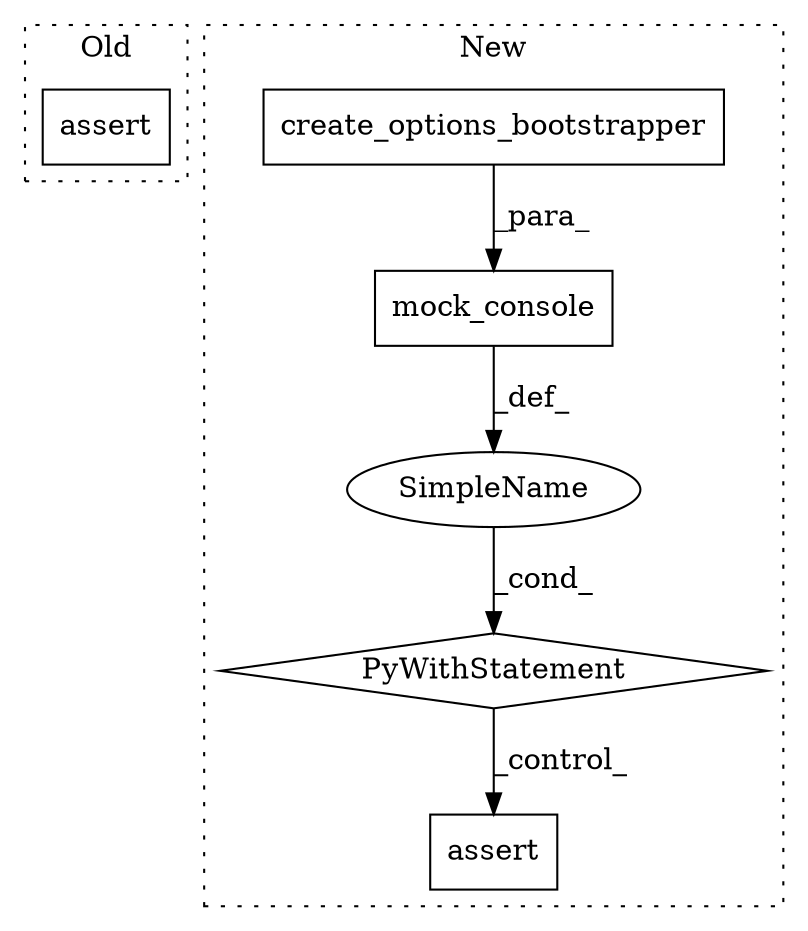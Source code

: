 digraph G {
subgraph cluster0 {
1 [label="assert" a="6" s="1499" l="7" shape="box"];
label = "Old";
style="dotted";
}
subgraph cluster1 {
2 [label="create_options_bootstrapper" a="32" s="1074" l="29" shape="box"];
3 [label="PyWithStatement" a="104" s="1051,1104" l="10,2" shape="diamond"];
4 [label="SimpleName" a="42" s="" l="" shape="ellipse"];
5 [label="assert" a="6" s="1576" l="7" shape="box"];
6 [label="mock_console" a="32" s="1061,1103" l="13,1" shape="box"];
label = "New";
style="dotted";
}
2 -> 6 [label="_para_"];
3 -> 5 [label="_control_"];
4 -> 3 [label="_cond_"];
6 -> 4 [label="_def_"];
}
